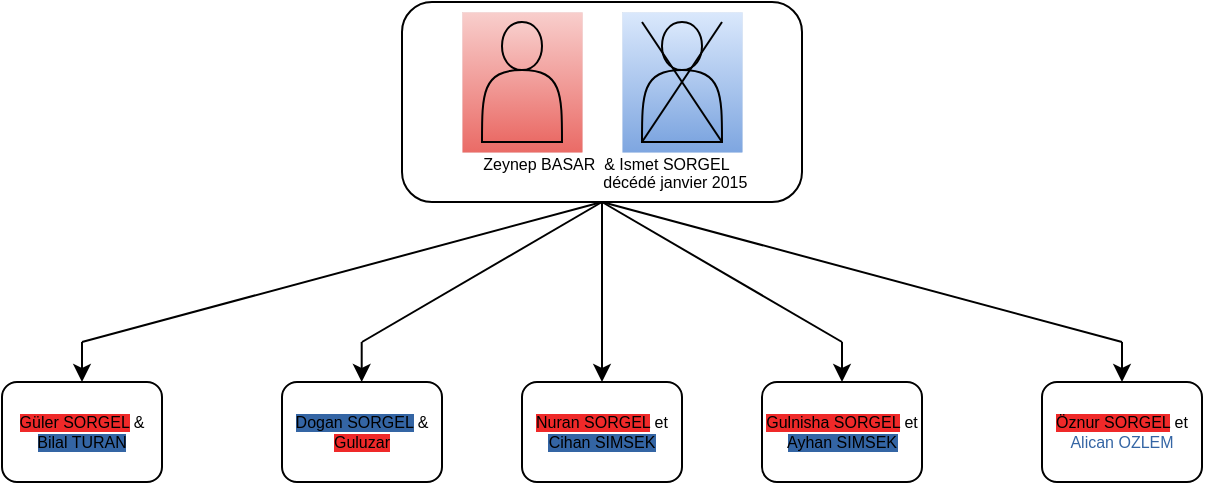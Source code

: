 <mxfile version="23.1.6" type="github">
  <diagram id="C5RBs43oDa-KdzZeNtuy" name="Page-1">
    <mxGraphModel dx="1144" dy="643" grid="1" gridSize="10" guides="1" tooltips="1" connect="1" arrows="1" fold="1" page="1" pageScale="1" pageWidth="827" pageHeight="1169" math="0" shadow="0">
      <root>
        <mxCell id="WIyWlLk6GJQsqaUBKTNV-0" />
        <mxCell id="WIyWlLk6GJQsqaUBKTNV-1" parent="WIyWlLk6GJQsqaUBKTNV-0" />
        <mxCell id="WIyWlLk6GJQsqaUBKTNV-7" value="&lt;div&gt;&lt;br&gt;&lt;/div&gt;&lt;div&gt;&lt;br&gt;&lt;/div&gt;&lt;div&gt;&lt;br&gt;&lt;/div&gt;&lt;div&gt;&lt;br&gt;&lt;/div&gt;&lt;div&gt;&lt;br&gt;&lt;/div&gt;&lt;div style=&quot;font-size: 8px;&quot;&gt;&amp;nbsp; Zeynep BASAR&amp;nbsp; &amp;amp; Ismet SORGEL&lt;br&gt;&amp;nbsp;&amp;nbsp;&amp;nbsp;&amp;nbsp;&amp;nbsp;&amp;nbsp;&amp;nbsp;&amp;nbsp;&amp;nbsp;&amp;nbsp;&amp;nbsp;&amp;nbsp;&amp;nbsp;&amp;nbsp;&amp;nbsp;&amp;nbsp;&amp;nbsp;&amp;nbsp;&amp;nbsp;&amp;nbsp;&amp;nbsp;&amp;nbsp;&amp;nbsp;&amp;nbsp;&amp;nbsp;&amp;nbsp;&amp;nbsp;&amp;nbsp;&amp;nbsp;&amp;nbsp;&amp;nbsp;&amp;nbsp; décédé janvier 2015&lt;br&gt;&lt;/div&gt;" style="rounded=1;whiteSpace=wrap;html=1;fontSize=12;glass=0;strokeWidth=1;shadow=0;" parent="WIyWlLk6GJQsqaUBKTNV-1" vertex="1">
          <mxGeometry x="320" y="30" width="200" height="100" as="geometry" />
        </mxCell>
        <mxCell id="0sbduJu9M4anClZtrmmK-9" value="" style="endArrow=classic;html=1;rounded=0;entryX=0.5;entryY=0;entryDx=0;entryDy=0;" parent="WIyWlLk6GJQsqaUBKTNV-1" target="0sbduJu9M4anClZtrmmK-17" edge="1">
          <mxGeometry width="50" height="50" relative="1" as="geometry">
            <mxPoint x="420" y="130" as="sourcePoint" />
            <mxPoint x="420" y="200" as="targetPoint" />
          </mxGeometry>
        </mxCell>
        <mxCell id="0sbduJu9M4anClZtrmmK-12" value="&lt;span style=&quot;background-color: rgb(239, 41, 41);&quot;&gt;Güler SORGEL&lt;/span&gt; &amp;amp; &lt;span style=&quot;background-color: rgb(52, 101, 164);&quot;&gt;Bilal TURAN&lt;/span&gt;" style="rounded=1;whiteSpace=wrap;html=1;fontSize=8;glass=0;strokeWidth=1;shadow=0;" parent="WIyWlLk6GJQsqaUBKTNV-1" vertex="1">
          <mxGeometry x="120" y="220" width="80" height="50" as="geometry" />
        </mxCell>
        <mxCell id="0sbduJu9M4anClZtrmmK-13" value="" style="endArrow=none;html=1;rounded=0;entryX=0.5;entryY=1;entryDx=0;entryDy=0;" parent="WIyWlLk6GJQsqaUBKTNV-1" target="WIyWlLk6GJQsqaUBKTNV-7" edge="1">
          <mxGeometry width="50" height="50" relative="1" as="geometry">
            <mxPoint x="160" y="200" as="sourcePoint" />
            <mxPoint x="440" y="260" as="targetPoint" />
          </mxGeometry>
        </mxCell>
        <mxCell id="0sbduJu9M4anClZtrmmK-14" value="" style="endArrow=classic;html=1;rounded=0;entryX=0.5;entryY=0;entryDx=0;entryDy=0;" parent="WIyWlLk6GJQsqaUBKTNV-1" target="0sbduJu9M4anClZtrmmK-12" edge="1">
          <mxGeometry width="50" height="50" relative="1" as="geometry">
            <mxPoint x="160" y="200" as="sourcePoint" />
            <mxPoint x="440" y="260" as="targetPoint" />
          </mxGeometry>
        </mxCell>
        <mxCell id="0sbduJu9M4anClZtrmmK-15" value="&lt;span style=&quot;background-color: rgb(52, 101, 164);&quot;&gt;Dogan SORGEL&lt;/span&gt; &amp;amp; &lt;span style=&quot;background-color: rgb(239, 41, 41);&quot;&gt;Guluzar&lt;/span&gt;" style="rounded=1;whiteSpace=wrap;html=1;fontSize=8;glass=0;strokeWidth=1;shadow=0;" parent="WIyWlLk6GJQsqaUBKTNV-1" vertex="1">
          <mxGeometry x="260" y="220" width="80" height="50" as="geometry" />
        </mxCell>
        <mxCell id="0sbduJu9M4anClZtrmmK-16" value="" style="endArrow=none;html=1;rounded=0;" parent="WIyWlLk6GJQsqaUBKTNV-1" edge="1">
          <mxGeometry width="50" height="50" relative="1" as="geometry">
            <mxPoint x="300" y="200" as="sourcePoint" />
            <mxPoint x="420" y="130" as="targetPoint" />
          </mxGeometry>
        </mxCell>
        <mxCell id="0sbduJu9M4anClZtrmmK-17" value="&lt;span style=&quot;background-color: rgb(239, 41, 41);&quot;&gt;Nuran SORGEL&lt;/span&gt; et &lt;span style=&quot;background-color: rgb(52, 101, 164);&quot;&gt;Cihan SIMSEK&lt;/span&gt;" style="rounded=1;whiteSpace=wrap;html=1;fontSize=8;glass=0;strokeWidth=1;shadow=0;" parent="WIyWlLk6GJQsqaUBKTNV-1" vertex="1">
          <mxGeometry x="380" y="220" width="80" height="50" as="geometry" />
        </mxCell>
        <mxCell id="0sbduJu9M4anClZtrmmK-18" value="" style="endArrow=classic;html=1;rounded=0;entryX=0.5;entryY=0;entryDx=0;entryDy=0;" parent="WIyWlLk6GJQsqaUBKTNV-1" edge="1">
          <mxGeometry width="50" height="50" relative="1" as="geometry">
            <mxPoint x="299.85" y="200" as="sourcePoint" />
            <mxPoint x="299.85" y="220" as="targetPoint" />
          </mxGeometry>
        </mxCell>
        <mxCell id="0sbduJu9M4anClZtrmmK-19" value="" style="endArrow=classic;html=1;rounded=0;entryX=0.5;entryY=0;entryDx=0;entryDy=0;" parent="WIyWlLk6GJQsqaUBKTNV-1" edge="1">
          <mxGeometry width="50" height="50" relative="1" as="geometry">
            <mxPoint x="540" y="200" as="sourcePoint" />
            <mxPoint x="540" y="220" as="targetPoint" />
          </mxGeometry>
        </mxCell>
        <mxCell id="0sbduJu9M4anClZtrmmK-20" value="" style="endArrow=classic;html=1;rounded=0;entryX=0.5;entryY=0;entryDx=0;entryDy=0;" parent="WIyWlLk6GJQsqaUBKTNV-1" edge="1">
          <mxGeometry width="50" height="50" relative="1" as="geometry">
            <mxPoint x="680" y="200" as="sourcePoint" />
            <mxPoint x="680" y="220" as="targetPoint" />
          </mxGeometry>
        </mxCell>
        <mxCell id="0sbduJu9M4anClZtrmmK-21" value="&lt;span style=&quot;background-color: rgb(239, 41, 41);&quot;&gt;Gulnisha SORGEL&lt;/span&gt; et &lt;span style=&quot;background-color: rgb(52, 101, 164);&quot;&gt;Ayhan SIMSEK&lt;/span&gt;" style="rounded=1;whiteSpace=wrap;html=1;fontSize=8;glass=0;strokeWidth=1;shadow=0;" parent="WIyWlLk6GJQsqaUBKTNV-1" vertex="1">
          <mxGeometry x="500" y="220" width="80" height="50" as="geometry" />
        </mxCell>
        <mxCell id="0sbduJu9M4anClZtrmmK-22" value="&lt;span style=&quot;background-color: rgb(239, 41, 41);&quot;&gt;Öznur SORGEL&lt;/span&gt; et &lt;font color=&quot;#3465a4&quot;&gt;Alican OZLEM&lt;/font&gt;" style="rounded=1;whiteSpace=wrap;html=1;fontSize=8;glass=0;strokeWidth=1;shadow=0;" parent="WIyWlLk6GJQsqaUBKTNV-1" vertex="1">
          <mxGeometry x="640" y="220" width="80" height="50" as="geometry" />
        </mxCell>
        <mxCell id="0sbduJu9M4anClZtrmmK-23" value="" style="endArrow=none;html=1;rounded=0;" parent="WIyWlLk6GJQsqaUBKTNV-1" edge="1">
          <mxGeometry width="50" height="50" relative="1" as="geometry">
            <mxPoint x="540" y="200" as="sourcePoint" />
            <mxPoint x="420" y="130" as="targetPoint" />
          </mxGeometry>
        </mxCell>
        <mxCell id="0sbduJu9M4anClZtrmmK-24" value="" style="endArrow=none;html=1;rounded=0;" parent="WIyWlLk6GJQsqaUBKTNV-1" edge="1">
          <mxGeometry width="50" height="50" relative="1" as="geometry">
            <mxPoint x="680" y="200" as="sourcePoint" />
            <mxPoint x="420" y="130" as="targetPoint" />
          </mxGeometry>
        </mxCell>
        <mxCell id="zVb7Dnw4wJOhv7-xwH7R-3" value="" style="rounded=0;whiteSpace=wrap;html=1;strokeWidth=0;fillColor=#f8cecc;gradientColor=#ea6b66;strokeColor=#b85450;" vertex="1" parent="WIyWlLk6GJQsqaUBKTNV-1">
          <mxGeometry x="350" y="35" width="60" height="70" as="geometry" />
        </mxCell>
        <mxCell id="0sbduJu9M4anClZtrmmK-0" value="" style="shape=actor;whiteSpace=wrap;html=1;fillColor=#f8cecc;gradientColor=#ea6b66;strokeColor=#000000;" parent="WIyWlLk6GJQsqaUBKTNV-1" vertex="1">
          <mxGeometry x="360" y="40" width="40" height="60" as="geometry" />
        </mxCell>
        <mxCell id="zVb7Dnw4wJOhv7-xwH7R-8" value="" style="rounded=0;whiteSpace=wrap;html=1;strokeWidth=0;fillColor=#dae8fc;gradientColor=#7ea6e0;strokeColor=#6c8ebf;" vertex="1" parent="WIyWlLk6GJQsqaUBKTNV-1">
          <mxGeometry x="430" y="35" width="60" height="70" as="geometry" />
        </mxCell>
        <mxCell id="0sbduJu9M4anClZtrmmK-1" value="" style="shape=actor;whiteSpace=wrap;html=1;fillColor=#dae8fc;gradientColor=#7ea6e0;strokeColor=#000000;" parent="WIyWlLk6GJQsqaUBKTNV-1" vertex="1">
          <mxGeometry x="440" y="40" width="40" height="60" as="geometry" />
        </mxCell>
        <mxCell id="0sbduJu9M4anClZtrmmK-28" value="" style="endArrow=none;html=1;rounded=0;" parent="WIyWlLk6GJQsqaUBKTNV-1" edge="1">
          <mxGeometry width="50" height="50" relative="1" as="geometry">
            <mxPoint x="480" y="40" as="sourcePoint" />
            <mxPoint x="440" y="100" as="targetPoint" />
          </mxGeometry>
        </mxCell>
        <mxCell id="0sbduJu9M4anClZtrmmK-27" value="" style="endArrow=none;html=1;rounded=0;" parent="WIyWlLk6GJQsqaUBKTNV-1" edge="1">
          <mxGeometry width="50" height="50" relative="1" as="geometry">
            <mxPoint x="440" y="40" as="sourcePoint" />
            <mxPoint x="480" y="100" as="targetPoint" />
          </mxGeometry>
        </mxCell>
      </root>
    </mxGraphModel>
  </diagram>
</mxfile>
